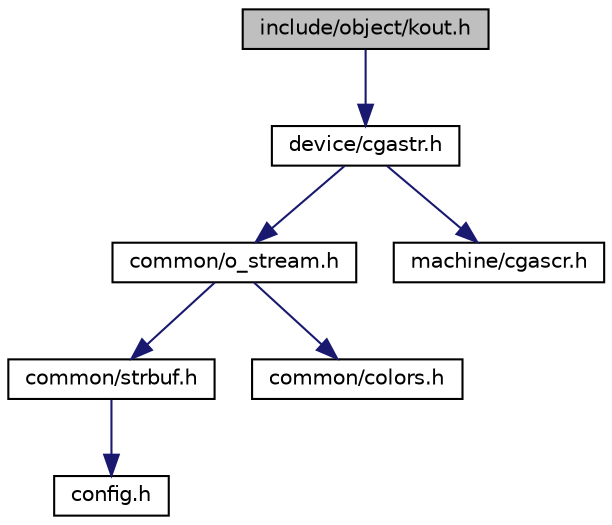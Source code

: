 digraph "include/object/kout.h"
{
  bgcolor="transparent";
  edge [fontname="Helvetica",fontsize="10",labelfontname="Helvetica",labelfontsize="10"];
  node [fontname="Helvetica",fontsize="10",shape=record];
  Node1 [label="include/object/kout.h",height=0.2,width=0.4,color="black", fillcolor="grey75", style="filled", fontcolor="black"];
  Node1 -> Node2 [color="midnightblue",fontsize="10",style="solid",fontname="Helvetica"];
  Node2 [label="device/cgastr.h",height=0.2,width=0.4,color="black",URL="$cgastr_8h.html"];
  Node2 -> Node3 [color="midnightblue",fontsize="10",style="solid",fontname="Helvetica"];
  Node3 [label="common/o_stream.h",height=0.2,width=0.4,color="black",URL="$o__stream_8h.html"];
  Node3 -> Node4 [color="midnightblue",fontsize="10",style="solid",fontname="Helvetica"];
  Node4 [label="common/strbuf.h",height=0.2,width=0.4,color="black",URL="$strbuf_8h.html"];
  Node4 -> Node5 [color="midnightblue",fontsize="10",style="solid",fontname="Helvetica"];
  Node5 [label="config.h",height=0.2,width=0.4,color="black",URL="$config_8h.html",tooltip="verschiedene defines für Einstellungen "];
  Node3 -> Node6 [color="midnightblue",fontsize="10",style="solid",fontname="Helvetica"];
  Node6 [label="common/colors.h",height=0.2,width=0.4,color="black",URL="$colors_8h.html"];
  Node2 -> Node7 [color="midnightblue",fontsize="10",style="solid",fontname="Helvetica"];
  Node7 [label="machine/cgascr.h",height=0.2,width=0.4,color="black",URL="$cgascr_8h.html"];
}

